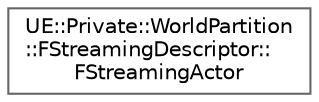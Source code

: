 digraph "Graphical Class Hierarchy"
{
 // INTERACTIVE_SVG=YES
 // LATEX_PDF_SIZE
  bgcolor="transparent";
  edge [fontname=Helvetica,fontsize=10,labelfontname=Helvetica,labelfontsize=10];
  node [fontname=Helvetica,fontsize=10,shape=box,height=0.2,width=0.4];
  rankdir="LR";
  Node0 [id="Node000000",label="UE::Private::WorldPartition\l::FStreamingDescriptor::\lFStreamingActor",height=0.2,width=0.4,color="grey40", fillcolor="white", style="filled",URL="$d3/dc2/structUE_1_1Private_1_1WorldPartition_1_1FStreamingDescriptor_1_1FStreamingActor.html",tooltip="Represents a streaming actor."];
}
